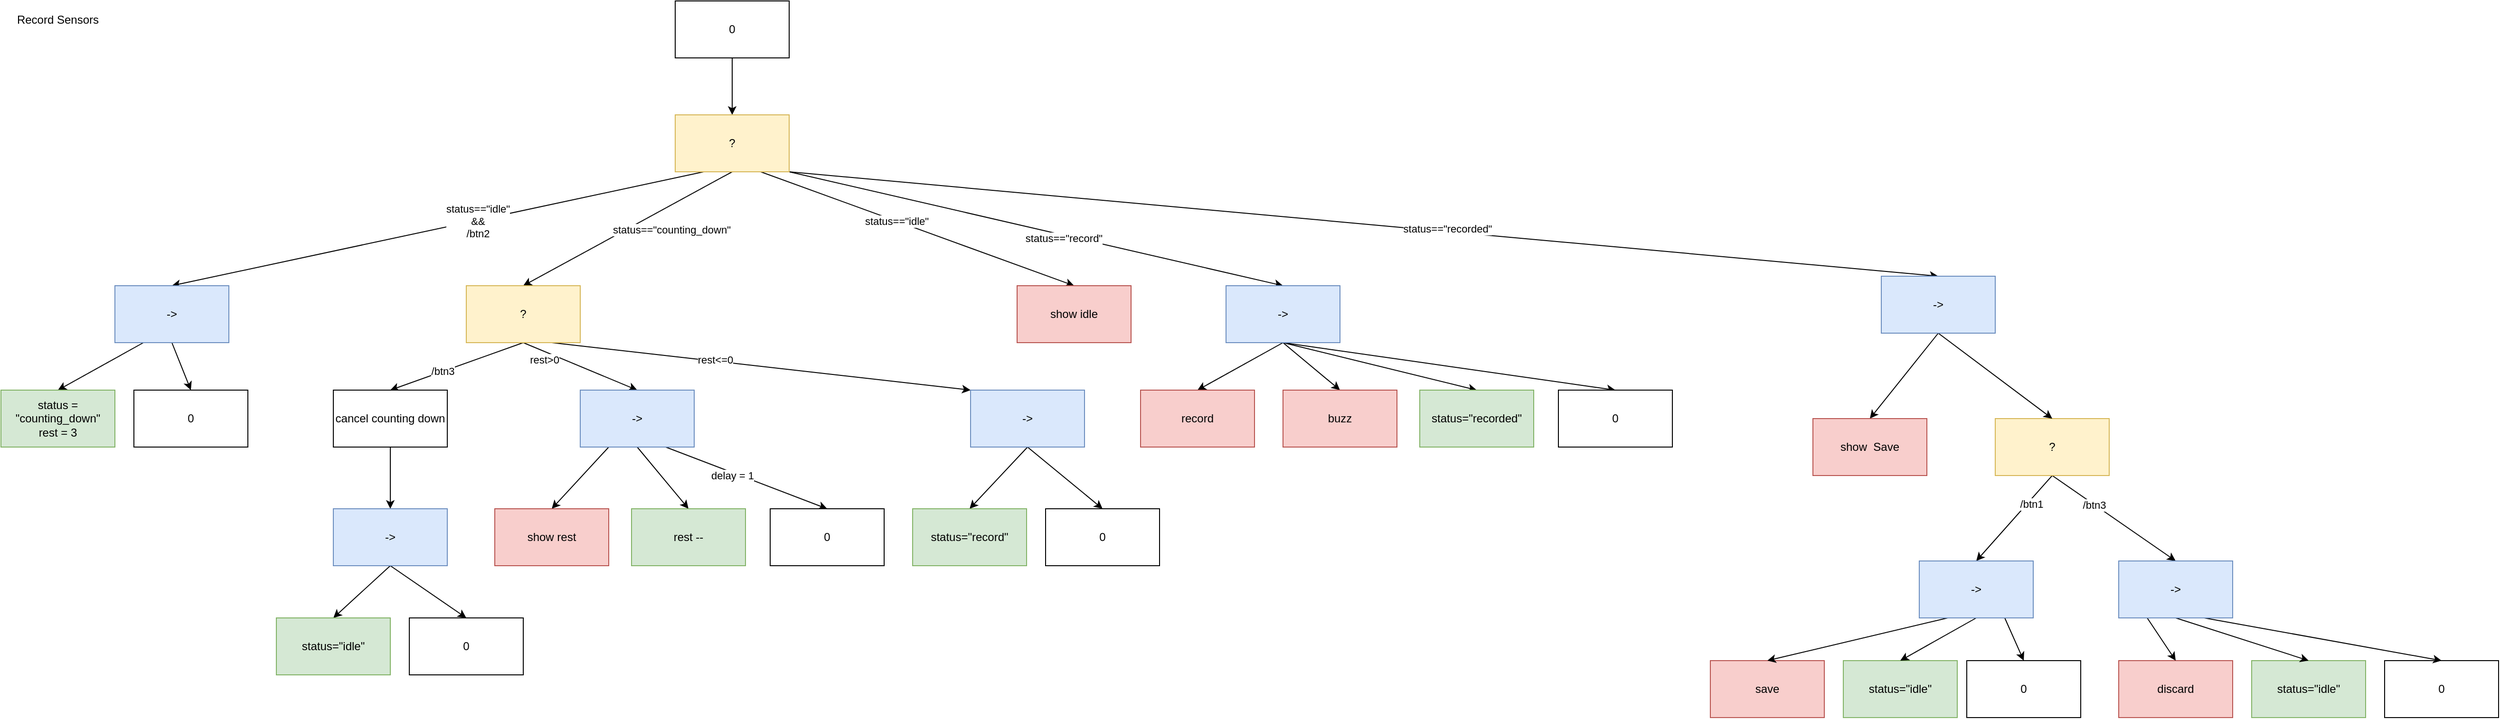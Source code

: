 <mxfile version="14.6.13" type="device"><diagram id="JEEWcYpWIqz3q5WTZLV0" name="Page-1"><mxGraphModel dx="1198" dy="688" grid="1" gridSize="10" guides="1" tooltips="1" connect="1" arrows="1" fold="1" page="1" pageScale="1" pageWidth="827" pageHeight="1169" math="0" shadow="0"><root><mxCell id="0"/><mxCell id="1" parent="0"/><mxCell id="EI9uW_xbSDnWMX-0nhGI-3" style="edgeStyle=orthogonalEdgeStyle;rounded=0;orthogonalLoop=1;jettySize=auto;html=1;exitX=0.5;exitY=1;exitDx=0;exitDy=0;" edge="1" parent="1" source="EI9uW_xbSDnWMX-0nhGI-1" target="EI9uW_xbSDnWMX-0nhGI-2"><mxGeometry relative="1" as="geometry"/></mxCell><mxCell id="EI9uW_xbSDnWMX-0nhGI-1" value="0" style="rounded=0;whiteSpace=wrap;html=1;" vertex="1" parent="1"><mxGeometry x="750" y="20" width="120" height="60" as="geometry"/></mxCell><mxCell id="EI9uW_xbSDnWMX-0nhGI-6" style="rounded=0;orthogonalLoop=1;jettySize=auto;html=1;exitX=0.25;exitY=1;exitDx=0;exitDy=0;entryX=0.5;entryY=0;entryDx=0;entryDy=0;" edge="1" parent="1" source="EI9uW_xbSDnWMX-0nhGI-2" target="EI9uW_xbSDnWMX-0nhGI-5"><mxGeometry relative="1" as="geometry"/></mxCell><mxCell id="EI9uW_xbSDnWMX-0nhGI-7" value="status==&quot;idle&quot;&lt;br&gt;&amp;amp;&amp;amp;&lt;br&gt;/btn2" style="edgeLabel;html=1;align=center;verticalAlign=middle;resizable=0;points=[];" vertex="1" connectable="0" parent="EI9uW_xbSDnWMX-0nhGI-6"><mxGeometry x="-0.146" relative="1" as="geometry"><mxPoint x="1" y="1" as="offset"/></mxGeometry></mxCell><mxCell id="EI9uW_xbSDnWMX-0nhGI-13" style="edgeStyle=none;rounded=0;orthogonalLoop=1;jettySize=auto;html=1;exitX=0.5;exitY=1;exitDx=0;exitDy=0;entryX=0.5;entryY=0;entryDx=0;entryDy=0;" edge="1" parent="1" source="EI9uW_xbSDnWMX-0nhGI-2" target="EI9uW_xbSDnWMX-0nhGI-12"><mxGeometry relative="1" as="geometry"/></mxCell><mxCell id="EI9uW_xbSDnWMX-0nhGI-14" value="status==&quot;counting_down&quot;" style="edgeLabel;html=1;align=center;verticalAlign=middle;resizable=0;points=[];" vertex="1" connectable="0" parent="EI9uW_xbSDnWMX-0nhGI-13"><mxGeometry x="-0.417" y="1" relative="1" as="geometry"><mxPoint x="-1" y="25" as="offset"/></mxGeometry></mxCell><mxCell id="EI9uW_xbSDnWMX-0nhGI-33" style="edgeStyle=none;rounded=0;orthogonalLoop=1;jettySize=auto;html=1;exitX=0.75;exitY=1;exitDx=0;exitDy=0;entryX=0.5;entryY=0;entryDx=0;entryDy=0;" edge="1" parent="1" source="EI9uW_xbSDnWMX-0nhGI-2" target="EI9uW_xbSDnWMX-0nhGI-32"><mxGeometry relative="1" as="geometry"/></mxCell><mxCell id="EI9uW_xbSDnWMX-0nhGI-34" value="status==&quot;idle&quot;" style="edgeLabel;html=1;align=center;verticalAlign=middle;resizable=0;points=[];" vertex="1" connectable="0" parent="EI9uW_xbSDnWMX-0nhGI-33"><mxGeometry x="-0.134" relative="1" as="geometry"><mxPoint as="offset"/></mxGeometry></mxCell><mxCell id="EI9uW_xbSDnWMX-0nhGI-46" style="edgeStyle=none;rounded=0;orthogonalLoop=1;jettySize=auto;html=1;exitX=1;exitY=1;exitDx=0;exitDy=0;entryX=0.5;entryY=0;entryDx=0;entryDy=0;" edge="1" parent="1" source="EI9uW_xbSDnWMX-0nhGI-2" target="EI9uW_xbSDnWMX-0nhGI-45"><mxGeometry relative="1" as="geometry"/></mxCell><mxCell id="EI9uW_xbSDnWMX-0nhGI-47" value="status==&quot;record&quot;" style="edgeLabel;html=1;align=center;verticalAlign=middle;resizable=0;points=[];" vertex="1" connectable="0" parent="EI9uW_xbSDnWMX-0nhGI-46"><mxGeometry x="0.114" y="-3" relative="1" as="geometry"><mxPoint as="offset"/></mxGeometry></mxCell><mxCell id="EI9uW_xbSDnWMX-0nhGI-56" style="edgeStyle=none;rounded=0;orthogonalLoop=1;jettySize=auto;html=1;exitX=1;exitY=1;exitDx=0;exitDy=0;entryX=0.5;entryY=0;entryDx=0;entryDy=0;" edge="1" parent="1" source="EI9uW_xbSDnWMX-0nhGI-2" target="EI9uW_xbSDnWMX-0nhGI-82"><mxGeometry relative="1" as="geometry"/></mxCell><mxCell id="EI9uW_xbSDnWMX-0nhGI-57" value="status==&quot;recorded&quot;" style="edgeLabel;html=1;align=center;verticalAlign=middle;resizable=0;points=[];" vertex="1" connectable="0" parent="EI9uW_xbSDnWMX-0nhGI-56"><mxGeometry x="0.144" y="3" relative="1" as="geometry"><mxPoint as="offset"/></mxGeometry></mxCell><mxCell id="EI9uW_xbSDnWMX-0nhGI-2" value="?" style="rounded=0;whiteSpace=wrap;html=1;fillColor=#fff2cc;strokeColor=#d6b656;" vertex="1" parent="1"><mxGeometry x="750" y="140" width="120" height="60" as="geometry"/></mxCell><mxCell id="EI9uW_xbSDnWMX-0nhGI-10" style="edgeStyle=none;rounded=0;orthogonalLoop=1;jettySize=auto;html=1;exitX=0.25;exitY=1;exitDx=0;exitDy=0;entryX=0.5;entryY=0;entryDx=0;entryDy=0;" edge="1" parent="1" source="EI9uW_xbSDnWMX-0nhGI-5" target="EI9uW_xbSDnWMX-0nhGI-8"><mxGeometry relative="1" as="geometry"/></mxCell><mxCell id="EI9uW_xbSDnWMX-0nhGI-11" style="edgeStyle=none;rounded=0;orthogonalLoop=1;jettySize=auto;html=1;exitX=0.5;exitY=1;exitDx=0;exitDy=0;entryX=0.5;entryY=0;entryDx=0;entryDy=0;" edge="1" parent="1" source="EI9uW_xbSDnWMX-0nhGI-5" target="EI9uW_xbSDnWMX-0nhGI-9"><mxGeometry relative="1" as="geometry"/></mxCell><mxCell id="EI9uW_xbSDnWMX-0nhGI-5" value="-&amp;gt;" style="rounded=0;whiteSpace=wrap;html=1;fillColor=#dae8fc;strokeColor=#6c8ebf;" vertex="1" parent="1"><mxGeometry x="160" y="320" width="120" height="60" as="geometry"/></mxCell><mxCell id="EI9uW_xbSDnWMX-0nhGI-8" value="status =&lt;br&gt;&quot;counting_down&quot;&lt;br&gt;rest = 3" style="rounded=0;whiteSpace=wrap;html=1;fillColor=#d5e8d4;strokeColor=#82b366;" vertex="1" parent="1"><mxGeometry x="40" y="430" width="120" height="60" as="geometry"/></mxCell><mxCell id="EI9uW_xbSDnWMX-0nhGI-9" value="0" style="rounded=0;whiteSpace=wrap;html=1;" vertex="1" parent="1"><mxGeometry x="180" y="430" width="120" height="60" as="geometry"/></mxCell><mxCell id="EI9uW_xbSDnWMX-0nhGI-16" style="edgeStyle=none;rounded=0;orthogonalLoop=1;jettySize=auto;html=1;exitX=0.5;exitY=1;exitDx=0;exitDy=0;entryX=0.5;entryY=0;entryDx=0;entryDy=0;" edge="1" parent="1" source="EI9uW_xbSDnWMX-0nhGI-12" target="EI9uW_xbSDnWMX-0nhGI-15"><mxGeometry relative="1" as="geometry"/></mxCell><mxCell id="EI9uW_xbSDnWMX-0nhGI-17" value="rest&amp;gt;0" style="edgeLabel;html=1;align=center;verticalAlign=middle;resizable=0;points=[];" vertex="1" connectable="0" parent="EI9uW_xbSDnWMX-0nhGI-16"><mxGeometry x="-0.492" y="2" relative="1" as="geometry"><mxPoint x="-9" y="7" as="offset"/></mxGeometry></mxCell><mxCell id="EI9uW_xbSDnWMX-0nhGI-26" style="edgeStyle=none;rounded=0;orthogonalLoop=1;jettySize=auto;html=1;exitX=0.5;exitY=1;exitDx=0;exitDy=0;entryX=0.5;entryY=0;entryDx=0;entryDy=0;" edge="1" parent="1" source="EI9uW_xbSDnWMX-0nhGI-12" target="EI9uW_xbSDnWMX-0nhGI-25"><mxGeometry relative="1" as="geometry"/></mxCell><mxCell id="EI9uW_xbSDnWMX-0nhGI-27" value="/btn3" style="edgeLabel;html=1;align=center;verticalAlign=middle;resizable=0;points=[];" vertex="1" connectable="0" parent="EI9uW_xbSDnWMX-0nhGI-26"><mxGeometry x="0.208" y="-1" relative="1" as="geometry"><mxPoint as="offset"/></mxGeometry></mxCell><mxCell id="EI9uW_xbSDnWMX-0nhGI-39" style="edgeStyle=none;rounded=0;orthogonalLoop=1;jettySize=auto;html=1;exitX=0.75;exitY=1;exitDx=0;exitDy=0;entryX=0;entryY=0;entryDx=0;entryDy=0;" edge="1" parent="1" source="EI9uW_xbSDnWMX-0nhGI-12" target="EI9uW_xbSDnWMX-0nhGI-38"><mxGeometry relative="1" as="geometry"/></mxCell><mxCell id="EI9uW_xbSDnWMX-0nhGI-40" value="rest&amp;lt;=0" style="edgeLabel;html=1;align=center;verticalAlign=middle;resizable=0;points=[];" vertex="1" connectable="0" parent="EI9uW_xbSDnWMX-0nhGI-39"><mxGeometry x="-0.222" y="2" relative="1" as="geometry"><mxPoint as="offset"/></mxGeometry></mxCell><mxCell id="EI9uW_xbSDnWMX-0nhGI-12" value="?" style="rounded=0;whiteSpace=wrap;html=1;fillColor=#fff2cc;strokeColor=#d6b656;" vertex="1" parent="1"><mxGeometry x="530" y="320" width="120" height="60" as="geometry"/></mxCell><mxCell id="EI9uW_xbSDnWMX-0nhGI-19" style="edgeStyle=none;rounded=0;orthogonalLoop=1;jettySize=auto;html=1;exitX=0.25;exitY=1;exitDx=0;exitDy=0;entryX=0.5;entryY=0;entryDx=0;entryDy=0;" edge="1" parent="1" source="EI9uW_xbSDnWMX-0nhGI-15" target="EI9uW_xbSDnWMX-0nhGI-18"><mxGeometry relative="1" as="geometry"/></mxCell><mxCell id="EI9uW_xbSDnWMX-0nhGI-21" style="edgeStyle=none;rounded=0;orthogonalLoop=1;jettySize=auto;html=1;exitX=0.5;exitY=1;exitDx=0;exitDy=0;entryX=0.5;entryY=0;entryDx=0;entryDy=0;" edge="1" parent="1" source="EI9uW_xbSDnWMX-0nhGI-15" target="EI9uW_xbSDnWMX-0nhGI-20"><mxGeometry relative="1" as="geometry"/></mxCell><mxCell id="EI9uW_xbSDnWMX-0nhGI-23" style="edgeStyle=none;rounded=0;orthogonalLoop=1;jettySize=auto;html=1;exitX=0.75;exitY=1;exitDx=0;exitDy=0;entryX=0.5;entryY=0;entryDx=0;entryDy=0;" edge="1" parent="1" source="EI9uW_xbSDnWMX-0nhGI-15" target="EI9uW_xbSDnWMX-0nhGI-22"><mxGeometry relative="1" as="geometry"/></mxCell><mxCell id="EI9uW_xbSDnWMX-0nhGI-24" value="delay = 1" style="edgeLabel;html=1;align=center;verticalAlign=middle;resizable=0;points=[];" vertex="1" connectable="0" parent="EI9uW_xbSDnWMX-0nhGI-23"><mxGeometry x="-0.167" y="-3" relative="1" as="geometry"><mxPoint as="offset"/></mxGeometry></mxCell><mxCell id="EI9uW_xbSDnWMX-0nhGI-15" value="-&amp;gt;" style="rounded=0;whiteSpace=wrap;html=1;fillColor=#dae8fc;strokeColor=#6c8ebf;" vertex="1" parent="1"><mxGeometry x="650" y="430" width="120" height="60" as="geometry"/></mxCell><mxCell id="EI9uW_xbSDnWMX-0nhGI-18" value="show rest" style="rounded=0;whiteSpace=wrap;html=1;fillColor=#f8cecc;strokeColor=#b85450;" vertex="1" parent="1"><mxGeometry x="560" y="555" width="120" height="60" as="geometry"/></mxCell><mxCell id="EI9uW_xbSDnWMX-0nhGI-20" value="rest --" style="rounded=0;whiteSpace=wrap;html=1;fillColor=#d5e8d4;strokeColor=#82b366;" vertex="1" parent="1"><mxGeometry x="704" y="555" width="120" height="60" as="geometry"/></mxCell><mxCell id="EI9uW_xbSDnWMX-0nhGI-22" value="0" style="rounded=0;whiteSpace=wrap;html=1;" vertex="1" parent="1"><mxGeometry x="850" y="555" width="120" height="60" as="geometry"/></mxCell><mxCell id="EI9uW_xbSDnWMX-0nhGI-29" style="edgeStyle=none;rounded=0;orthogonalLoop=1;jettySize=auto;html=1;exitX=0.5;exitY=1;exitDx=0;exitDy=0;entryX=0.5;entryY=0;entryDx=0;entryDy=0;" edge="1" parent="1" source="EI9uW_xbSDnWMX-0nhGI-25" target="EI9uW_xbSDnWMX-0nhGI-28"><mxGeometry relative="1" as="geometry"/></mxCell><mxCell id="EI9uW_xbSDnWMX-0nhGI-25" value="cancel counting down" style="rounded=0;whiteSpace=wrap;html=1;" vertex="1" parent="1"><mxGeometry x="390" y="430" width="120" height="60" as="geometry"/></mxCell><mxCell id="EI9uW_xbSDnWMX-0nhGI-31" style="edgeStyle=none;rounded=0;orthogonalLoop=1;jettySize=auto;html=1;exitX=0.5;exitY=1;exitDx=0;exitDy=0;entryX=0.5;entryY=0;entryDx=0;entryDy=0;" edge="1" parent="1" source="EI9uW_xbSDnWMX-0nhGI-28" target="EI9uW_xbSDnWMX-0nhGI-30"><mxGeometry relative="1" as="geometry"/></mxCell><mxCell id="EI9uW_xbSDnWMX-0nhGI-36" style="edgeStyle=none;rounded=0;orthogonalLoop=1;jettySize=auto;html=1;exitX=0.5;exitY=1;exitDx=0;exitDy=0;entryX=0.5;entryY=0;entryDx=0;entryDy=0;" edge="1" parent="1" source="EI9uW_xbSDnWMX-0nhGI-28" target="EI9uW_xbSDnWMX-0nhGI-35"><mxGeometry relative="1" as="geometry"/></mxCell><mxCell id="EI9uW_xbSDnWMX-0nhGI-28" value="-&amp;gt;" style="rounded=0;whiteSpace=wrap;html=1;fillColor=#dae8fc;strokeColor=#6c8ebf;" vertex="1" parent="1"><mxGeometry x="390" y="555" width="120" height="60" as="geometry"/></mxCell><mxCell id="EI9uW_xbSDnWMX-0nhGI-30" value="status=&quot;idle&quot;" style="rounded=0;whiteSpace=wrap;html=1;fillColor=#d5e8d4;strokeColor=#82b366;" vertex="1" parent="1"><mxGeometry x="330" y="670" width="120" height="60" as="geometry"/></mxCell><mxCell id="EI9uW_xbSDnWMX-0nhGI-32" value="show idle" style="rounded=0;whiteSpace=wrap;html=1;fillColor=#f8cecc;strokeColor=#b85450;" vertex="1" parent="1"><mxGeometry x="1110" y="320" width="120" height="60" as="geometry"/></mxCell><mxCell id="EI9uW_xbSDnWMX-0nhGI-35" value="0" style="rounded=0;whiteSpace=wrap;html=1;" vertex="1" parent="1"><mxGeometry x="470" y="670" width="120" height="60" as="geometry"/></mxCell><mxCell id="EI9uW_xbSDnWMX-0nhGI-37" value="Record Sensors" style="text;html=1;strokeColor=none;fillColor=none;align=center;verticalAlign=middle;whiteSpace=wrap;rounded=0;" vertex="1" parent="1"><mxGeometry x="40" y="30" width="120" height="20" as="geometry"/></mxCell><mxCell id="EI9uW_xbSDnWMX-0nhGI-42" style="edgeStyle=none;rounded=0;orthogonalLoop=1;jettySize=auto;html=1;exitX=0.5;exitY=1;exitDx=0;exitDy=0;entryX=0.5;entryY=0;entryDx=0;entryDy=0;" edge="1" parent="1" source="EI9uW_xbSDnWMX-0nhGI-38" target="EI9uW_xbSDnWMX-0nhGI-41"><mxGeometry relative="1" as="geometry"/></mxCell><mxCell id="EI9uW_xbSDnWMX-0nhGI-44" style="edgeStyle=none;rounded=0;orthogonalLoop=1;jettySize=auto;html=1;exitX=0.5;exitY=1;exitDx=0;exitDy=0;entryX=0.5;entryY=0;entryDx=0;entryDy=0;" edge="1" parent="1" source="EI9uW_xbSDnWMX-0nhGI-38" target="EI9uW_xbSDnWMX-0nhGI-43"><mxGeometry relative="1" as="geometry"/></mxCell><mxCell id="EI9uW_xbSDnWMX-0nhGI-38" value="-&amp;gt;" style="rounded=0;whiteSpace=wrap;html=1;fillColor=#dae8fc;strokeColor=#6c8ebf;" vertex="1" parent="1"><mxGeometry x="1061" y="430" width="120" height="60" as="geometry"/></mxCell><mxCell id="EI9uW_xbSDnWMX-0nhGI-41" value="status=&quot;record&quot;" style="rounded=0;whiteSpace=wrap;html=1;fillColor=#d5e8d4;strokeColor=#82b366;" vertex="1" parent="1"><mxGeometry x="1000" y="555" width="120" height="60" as="geometry"/></mxCell><mxCell id="EI9uW_xbSDnWMX-0nhGI-43" value="0" style="rounded=0;whiteSpace=wrap;html=1;" vertex="1" parent="1"><mxGeometry x="1140" y="555" width="120" height="60" as="geometry"/></mxCell><mxCell id="EI9uW_xbSDnWMX-0nhGI-50" style="edgeStyle=none;rounded=0;orthogonalLoop=1;jettySize=auto;html=1;exitX=0.5;exitY=1;exitDx=0;exitDy=0;entryX=0.5;entryY=0;entryDx=0;entryDy=0;" edge="1" parent="1" source="EI9uW_xbSDnWMX-0nhGI-45" target="EI9uW_xbSDnWMX-0nhGI-48"><mxGeometry relative="1" as="geometry"/></mxCell><mxCell id="EI9uW_xbSDnWMX-0nhGI-51" style="edgeStyle=none;rounded=0;orthogonalLoop=1;jettySize=auto;html=1;exitX=0.5;exitY=1;exitDx=0;exitDy=0;entryX=0.5;entryY=0;entryDx=0;entryDy=0;" edge="1" parent="1" source="EI9uW_xbSDnWMX-0nhGI-45" target="EI9uW_xbSDnWMX-0nhGI-49"><mxGeometry relative="1" as="geometry"/></mxCell><mxCell id="EI9uW_xbSDnWMX-0nhGI-54" style="edgeStyle=none;rounded=0;orthogonalLoop=1;jettySize=auto;html=1;exitX=0.5;exitY=1;exitDx=0;exitDy=0;entryX=0.5;entryY=0;entryDx=0;entryDy=0;" edge="1" parent="1" source="EI9uW_xbSDnWMX-0nhGI-45" target="EI9uW_xbSDnWMX-0nhGI-53"><mxGeometry relative="1" as="geometry"/></mxCell><mxCell id="EI9uW_xbSDnWMX-0nhGI-81" style="edgeStyle=none;rounded=0;orthogonalLoop=1;jettySize=auto;html=1;exitX=0.5;exitY=1;exitDx=0;exitDy=0;entryX=0.5;entryY=0;entryDx=0;entryDy=0;" edge="1" parent="1" source="EI9uW_xbSDnWMX-0nhGI-45" target="EI9uW_xbSDnWMX-0nhGI-80"><mxGeometry relative="1" as="geometry"/></mxCell><mxCell id="EI9uW_xbSDnWMX-0nhGI-45" value="-&amp;gt;" style="rounded=0;whiteSpace=wrap;html=1;fillColor=#dae8fc;strokeColor=#6c8ebf;" vertex="1" parent="1"><mxGeometry x="1330" y="320" width="120" height="60" as="geometry"/></mxCell><mxCell id="EI9uW_xbSDnWMX-0nhGI-48" value="record" style="rounded=0;whiteSpace=wrap;html=1;fillColor=#f8cecc;strokeColor=#b85450;" vertex="1" parent="1"><mxGeometry x="1240" y="430" width="120" height="60" as="geometry"/></mxCell><mxCell id="EI9uW_xbSDnWMX-0nhGI-49" value="status=&quot;recorded&quot;" style="rounded=0;whiteSpace=wrap;html=1;fillColor=#d5e8d4;strokeColor=#82b366;" vertex="1" parent="1"><mxGeometry x="1534" y="430" width="120" height="60" as="geometry"/></mxCell><mxCell id="EI9uW_xbSDnWMX-0nhGI-53" value="buzz" style="rounded=0;whiteSpace=wrap;html=1;fillColor=#f8cecc;strokeColor=#b85450;" vertex="1" parent="1"><mxGeometry x="1390" y="430" width="120" height="60" as="geometry"/></mxCell><mxCell id="EI9uW_xbSDnWMX-0nhGI-59" style="edgeStyle=none;rounded=0;orthogonalLoop=1;jettySize=auto;html=1;exitX=0.5;exitY=1;exitDx=0;exitDy=0;entryX=0.5;entryY=0;entryDx=0;entryDy=0;" edge="1" parent="1" source="EI9uW_xbSDnWMX-0nhGI-55" target="EI9uW_xbSDnWMX-0nhGI-66"><mxGeometry relative="1" as="geometry"/></mxCell><mxCell id="EI9uW_xbSDnWMX-0nhGI-60" value="/btn1" style="edgeLabel;html=1;align=center;verticalAlign=middle;resizable=0;points=[];" vertex="1" connectable="0" parent="EI9uW_xbSDnWMX-0nhGI-59"><mxGeometry x="-0.402" y="4" relative="1" as="geometry"><mxPoint x="-1" as="offset"/></mxGeometry></mxCell><mxCell id="EI9uW_xbSDnWMX-0nhGI-62" style="edgeStyle=none;rounded=0;orthogonalLoop=1;jettySize=auto;html=1;exitX=0.5;exitY=1;exitDx=0;exitDy=0;entryX=0.5;entryY=0;entryDx=0;entryDy=0;" edge="1" parent="1" source="EI9uW_xbSDnWMX-0nhGI-55" target="EI9uW_xbSDnWMX-0nhGI-72"><mxGeometry relative="1" as="geometry"/></mxCell><mxCell id="EI9uW_xbSDnWMX-0nhGI-63" value="/btn3" style="edgeLabel;html=1;align=center;verticalAlign=middle;resizable=0;points=[];" vertex="1" connectable="0" parent="EI9uW_xbSDnWMX-0nhGI-62"><mxGeometry x="-0.449" y="1" relative="1" as="geometry"><mxPoint x="7" y="7" as="offset"/></mxGeometry></mxCell><mxCell id="EI9uW_xbSDnWMX-0nhGI-55" value="?" style="rounded=0;whiteSpace=wrap;html=1;fillColor=#fff2cc;strokeColor=#d6b656;" vertex="1" parent="1"><mxGeometry x="2140" y="460" width="120" height="60" as="geometry"/></mxCell><mxCell id="EI9uW_xbSDnWMX-0nhGI-58" value="save" style="rounded=0;whiteSpace=wrap;html=1;fillColor=#f8cecc;strokeColor=#b85450;" vertex="1" parent="1"><mxGeometry x="1840" y="715" width="120" height="60" as="geometry"/></mxCell><mxCell id="EI9uW_xbSDnWMX-0nhGI-61" value="discard" style="rounded=0;whiteSpace=wrap;html=1;fillColor=#f8cecc;strokeColor=#b85450;" vertex="1" parent="1"><mxGeometry x="2270" y="715" width="120" height="60" as="geometry"/></mxCell><mxCell id="EI9uW_xbSDnWMX-0nhGI-64" value="status=&quot;idle&quot;" style="rounded=0;whiteSpace=wrap;html=1;fillColor=#d5e8d4;strokeColor=#82b366;" vertex="1" parent="1"><mxGeometry x="1980" y="715" width="120" height="60" as="geometry"/></mxCell><mxCell id="EI9uW_xbSDnWMX-0nhGI-65" value="status=&quot;idle&quot;" style="rounded=0;whiteSpace=wrap;html=1;fillColor=#d5e8d4;strokeColor=#82b366;" vertex="1" parent="1"><mxGeometry x="2410" y="715" width="120" height="60" as="geometry"/></mxCell><mxCell id="EI9uW_xbSDnWMX-0nhGI-67" style="edgeStyle=none;rounded=0;orthogonalLoop=1;jettySize=auto;html=1;exitX=0.25;exitY=1;exitDx=0;exitDy=0;entryX=0.5;entryY=0;entryDx=0;entryDy=0;" edge="1" parent="1" source="EI9uW_xbSDnWMX-0nhGI-66" target="EI9uW_xbSDnWMX-0nhGI-58"><mxGeometry relative="1" as="geometry"/></mxCell><mxCell id="EI9uW_xbSDnWMX-0nhGI-68" style="edgeStyle=none;rounded=0;orthogonalLoop=1;jettySize=auto;html=1;exitX=0.5;exitY=1;exitDx=0;exitDy=0;entryX=0.5;entryY=0;entryDx=0;entryDy=0;" edge="1" parent="1" source="EI9uW_xbSDnWMX-0nhGI-66" target="EI9uW_xbSDnWMX-0nhGI-64"><mxGeometry relative="1" as="geometry"/></mxCell><mxCell id="EI9uW_xbSDnWMX-0nhGI-70" style="edgeStyle=none;rounded=0;orthogonalLoop=1;jettySize=auto;html=1;exitX=0.75;exitY=1;exitDx=0;exitDy=0;entryX=0.5;entryY=0;entryDx=0;entryDy=0;" edge="1" parent="1" source="EI9uW_xbSDnWMX-0nhGI-66" target="EI9uW_xbSDnWMX-0nhGI-69"><mxGeometry relative="1" as="geometry"/></mxCell><mxCell id="EI9uW_xbSDnWMX-0nhGI-66" value="-&amp;gt;" style="rounded=0;whiteSpace=wrap;html=1;fillColor=#dae8fc;strokeColor=#6c8ebf;" vertex="1" parent="1"><mxGeometry x="2060" y="610" width="120" height="60" as="geometry"/></mxCell><mxCell id="EI9uW_xbSDnWMX-0nhGI-69" value="0" style="rounded=0;whiteSpace=wrap;html=1;" vertex="1" parent="1"><mxGeometry x="2110" y="715" width="120" height="60" as="geometry"/></mxCell><mxCell id="EI9uW_xbSDnWMX-0nhGI-71" value="0" style="rounded=0;whiteSpace=wrap;html=1;" vertex="1" parent="1"><mxGeometry x="2550" y="715" width="120" height="60" as="geometry"/></mxCell><mxCell id="EI9uW_xbSDnWMX-0nhGI-73" style="edgeStyle=none;rounded=0;orthogonalLoop=1;jettySize=auto;html=1;exitX=0.25;exitY=1;exitDx=0;exitDy=0;entryX=0.5;entryY=0;entryDx=0;entryDy=0;" edge="1" parent="1" source="EI9uW_xbSDnWMX-0nhGI-72" target="EI9uW_xbSDnWMX-0nhGI-61"><mxGeometry relative="1" as="geometry"/></mxCell><mxCell id="EI9uW_xbSDnWMX-0nhGI-74" style="edgeStyle=none;rounded=0;orthogonalLoop=1;jettySize=auto;html=1;exitX=0.5;exitY=1;exitDx=0;exitDy=0;entryX=0.5;entryY=0;entryDx=0;entryDy=0;" edge="1" parent="1" source="EI9uW_xbSDnWMX-0nhGI-72" target="EI9uW_xbSDnWMX-0nhGI-65"><mxGeometry relative="1" as="geometry"/></mxCell><mxCell id="EI9uW_xbSDnWMX-0nhGI-75" style="edgeStyle=none;rounded=0;orthogonalLoop=1;jettySize=auto;html=1;exitX=0.75;exitY=1;exitDx=0;exitDy=0;entryX=0.5;entryY=0;entryDx=0;entryDy=0;" edge="1" parent="1" source="EI9uW_xbSDnWMX-0nhGI-72" target="EI9uW_xbSDnWMX-0nhGI-71"><mxGeometry relative="1" as="geometry"/></mxCell><mxCell id="EI9uW_xbSDnWMX-0nhGI-72" value="-&amp;gt;" style="rounded=0;whiteSpace=wrap;html=1;fillColor=#dae8fc;strokeColor=#6c8ebf;" vertex="1" parent="1"><mxGeometry x="2270" y="610" width="120" height="60" as="geometry"/></mxCell><mxCell id="EI9uW_xbSDnWMX-0nhGI-80" value="0" style="rounded=0;whiteSpace=wrap;html=1;" vertex="1" parent="1"><mxGeometry x="1680" y="430" width="120" height="60" as="geometry"/></mxCell><mxCell id="EI9uW_xbSDnWMX-0nhGI-83" style="edgeStyle=none;rounded=0;orthogonalLoop=1;jettySize=auto;html=1;exitX=0.5;exitY=1;exitDx=0;exitDy=0;entryX=0.5;entryY=0;entryDx=0;entryDy=0;" edge="1" parent="1" source="EI9uW_xbSDnWMX-0nhGI-82" target="EI9uW_xbSDnWMX-0nhGI-55"><mxGeometry relative="1" as="geometry"><mxPoint x="2210" y="410" as="targetPoint"/></mxGeometry></mxCell><mxCell id="EI9uW_xbSDnWMX-0nhGI-85" style="edgeStyle=none;rounded=0;orthogonalLoop=1;jettySize=auto;html=1;exitX=0.5;exitY=1;exitDx=0;exitDy=0;entryX=0.5;entryY=0;entryDx=0;entryDy=0;" edge="1" parent="1" source="EI9uW_xbSDnWMX-0nhGI-82" target="EI9uW_xbSDnWMX-0nhGI-84"><mxGeometry relative="1" as="geometry"/></mxCell><mxCell id="EI9uW_xbSDnWMX-0nhGI-82" value="-&amp;gt;" style="rounded=0;whiteSpace=wrap;html=1;fillColor=#dae8fc;strokeColor=#6c8ebf;" vertex="1" parent="1"><mxGeometry x="2020" y="310" width="120" height="60" as="geometry"/></mxCell><mxCell id="EI9uW_xbSDnWMX-0nhGI-84" value="show&amp;nbsp; Save" style="rounded=0;whiteSpace=wrap;html=1;fillColor=#f8cecc;strokeColor=#b85450;" vertex="1" parent="1"><mxGeometry x="1948" y="460" width="120" height="60" as="geometry"/></mxCell></root></mxGraphModel></diagram></mxfile>